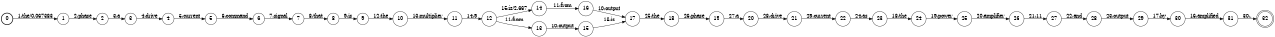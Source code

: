 digraph FST {
rankdir = LR;
size = "8.5,11";
label = "";
center = 1;
orientation = Portrait;
ranksep = "0.4";
nodesep = "0.25";
0 [label = "0", shape = circle, style = bold, fontsize = 14]
	0 -> 1 [label = "1:the/0.067383", fontsize = 14];
1 [label = "1", shape = circle, style = solid, fontsize = 14]
	1 -> 2 [label = "2:phase", fontsize = 14];
2 [label = "2", shape = circle, style = solid, fontsize = 14]
	2 -> 3 [label = "3:a", fontsize = 14];
3 [label = "3", shape = circle, style = solid, fontsize = 14]
	3 -> 4 [label = "4:drive", fontsize = 14];
4 [label = "4", shape = circle, style = solid, fontsize = 14]
	4 -> 5 [label = "5:current", fontsize = 14];
5 [label = "5", shape = circle, style = solid, fontsize = 14]
	5 -> 6 [label = "6:command", fontsize = 14];
6 [label = "6", shape = circle, style = solid, fontsize = 14]
	6 -> 7 [label = "7:signal", fontsize = 14];
7 [label = "7", shape = circle, style = solid, fontsize = 14]
	7 -> 8 [label = "8:that", fontsize = 14];
8 [label = "8", shape = circle, style = solid, fontsize = 14]
	8 -> 9 [label = "9:is", fontsize = 14];
9 [label = "9", shape = circle, style = solid, fontsize = 14]
	9 -> 10 [label = "12:the", fontsize = 14];
10 [label = "10", shape = circle, style = solid, fontsize = 14]
	10 -> 11 [label = "13:multiplier", fontsize = 14];
11 [label = "11", shape = circle, style = solid, fontsize = 14]
	11 -> 12 [label = "14:9", fontsize = 14];
12 [label = "12", shape = circle, style = solid, fontsize = 14]
	12 -> 14 [label = "15:is/2.667", fontsize = 14];
	12 -> 13 [label = "11:from", fontsize = 14];
13 [label = "13", shape = circle, style = solid, fontsize = 14]
	13 -> 15 [label = "10:output", fontsize = 14];
14 [label = "14", shape = circle, style = solid, fontsize = 14]
	14 -> 16 [label = "11:from", fontsize = 14];
15 [label = "15", shape = circle, style = solid, fontsize = 14]
	15 -> 17 [label = "15:is", fontsize = 14];
16 [label = "16", shape = circle, style = solid, fontsize = 14]
	16 -> 17 [label = "10:output", fontsize = 14];
17 [label = "17", shape = circle, style = solid, fontsize = 14]
	17 -> 18 [label = "25:the", fontsize = 14];
18 [label = "18", shape = circle, style = solid, fontsize = 14]
	18 -> 19 [label = "26:phase", fontsize = 14];
19 [label = "19", shape = circle, style = solid, fontsize = 14]
	19 -> 20 [label = "27:a", fontsize = 14];
20 [label = "20", shape = circle, style = solid, fontsize = 14]
	20 -> 21 [label = "28:drive", fontsize = 14];
21 [label = "21", shape = circle, style = solid, fontsize = 14]
	21 -> 22 [label = "29:current", fontsize = 14];
22 [label = "22", shape = circle, style = solid, fontsize = 14]
	22 -> 23 [label = "24:as", fontsize = 14];
23 [label = "23", shape = circle, style = solid, fontsize = 14]
	23 -> 24 [label = "18:the", fontsize = 14];
24 [label = "24", shape = circle, style = solid, fontsize = 14]
	24 -> 25 [label = "19:power", fontsize = 14];
25 [label = "25", shape = circle, style = solid, fontsize = 14]
	25 -> 26 [label = "20:amplifier", fontsize = 14];
26 [label = "26", shape = circle, style = solid, fontsize = 14]
	26 -> 27 [label = "21:11", fontsize = 14];
27 [label = "27", shape = circle, style = solid, fontsize = 14]
	27 -> 28 [label = "22:and", fontsize = 14];
28 [label = "28", shape = circle, style = solid, fontsize = 14]
	28 -> 29 [label = "23:output", fontsize = 14];
29 [label = "29", shape = circle, style = solid, fontsize = 14]
	29 -> 30 [label = "17:by", fontsize = 14];
30 [label = "30", shape = circle, style = solid, fontsize = 14]
	30 -> 31 [label = "16:amplified", fontsize = 14];
31 [label = "31", shape = circle, style = solid, fontsize = 14]
	31 -> 32 [label = "30:.", fontsize = 14];
32 [label = "32", shape = doublecircle, style = solid, fontsize = 14]
}
